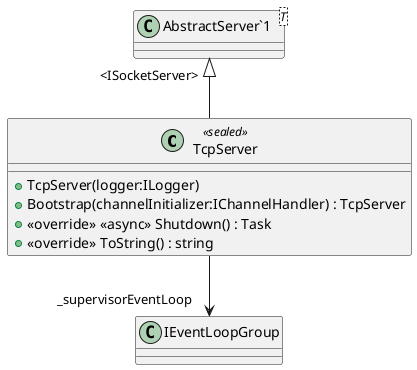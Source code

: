 @startuml
class TcpServer <<sealed>> {
    + TcpServer(logger:ILogger)
    + Bootstrap(channelInitializer:IChannelHandler) : TcpServer
    + <<override>> <<async>> Shutdown() : Task
    + <<override>> ToString() : string
}
class "AbstractServer`1"<T> {
}
"AbstractServer`1" "<ISocketServer>" <|-- TcpServer
TcpServer --> "_supervisorEventLoop" IEventLoopGroup
@enduml
